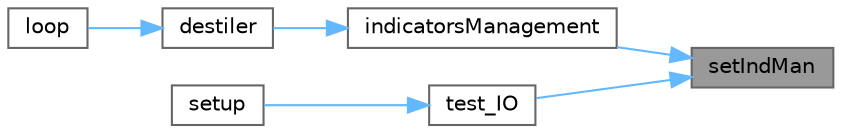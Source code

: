 digraph "setIndMan"
{
 // LATEX_PDF_SIZE
  bgcolor="transparent";
  edge [fontname=Helvetica,fontsize=10,labelfontname=Helvetica,labelfontsize=10];
  node [fontname=Helvetica,fontsize=10,shape=box,height=0.2,width=0.4];
  rankdir="RL";
  Node1 [id="Node000001",label="setIndMan",height=0.2,width=0.4,color="gray40", fillcolor="grey60", style="filled", fontcolor="black",tooltip="Set the Ind Man object."];
  Node1 -> Node2 [id="edge1_Node000001_Node000002",dir="back",color="steelblue1",style="solid",tooltip=" "];
  Node2 [id="Node000002",label="indicatorsManagement",height=0.2,width=0.4,color="grey40", fillcolor="white", style="filled",URL="$_m_d___i_o_8cpp.html#a747c973d9633421336e8d59a78faf49f",tooltip="Toggle auto indicator."];
  Node2 -> Node3 [id="edge2_Node000002_Node000003",dir="back",color="steelblue1",style="solid",tooltip=" "];
  Node3 [id="Node000003",label="destiler",height=0.2,width=0.4,color="grey40", fillcolor="white", style="filled",URL="$_a_p___destiler_8cpp.html#a59b4c2612675374aa0a9445d2f49d009",tooltip="APP Header."];
  Node3 -> Node4 [id="edge3_Node000003_Node000004",dir="back",color="steelblue1",style="solid",tooltip=" "];
  Node4 [id="Node000004",label="loop",height=0.2,width=0.4,color="grey40", fillcolor="white", style="filled",URL="$_a_p__main_8cpp.html#a0b33edabd7f1c4e4a0bf32c67269be2f",tooltip="Loop function to run the machine operation."];
  Node1 -> Node5 [id="edge4_Node000001_Node000005",dir="back",color="steelblue1",style="solid",tooltip=" "];
  Node5 [id="Node000005",label="test_IO",height=0.2,width=0.4,color="grey40", fillcolor="white", style="filled",URL="$_m_d___test___i_os_8cpp.html#a9e210ff652f1bccff9bb78912bd121c1",tooltip="Print number with new line."];
  Node5 -> Node6 [id="edge5_Node000005_Node000006",dir="back",color="steelblue1",style="solid",tooltip=" "];
  Node6 [id="Node000006",label="setup",height=0.2,width=0.4,color="grey40", fillcolor="white", style="filled",URL="$_a_p__main_8cpp.html#a4fc01d736fe50cf5b977f755b675f11d",tooltip="Create a webserver object that listens for HTTP request on port 80."];
}
